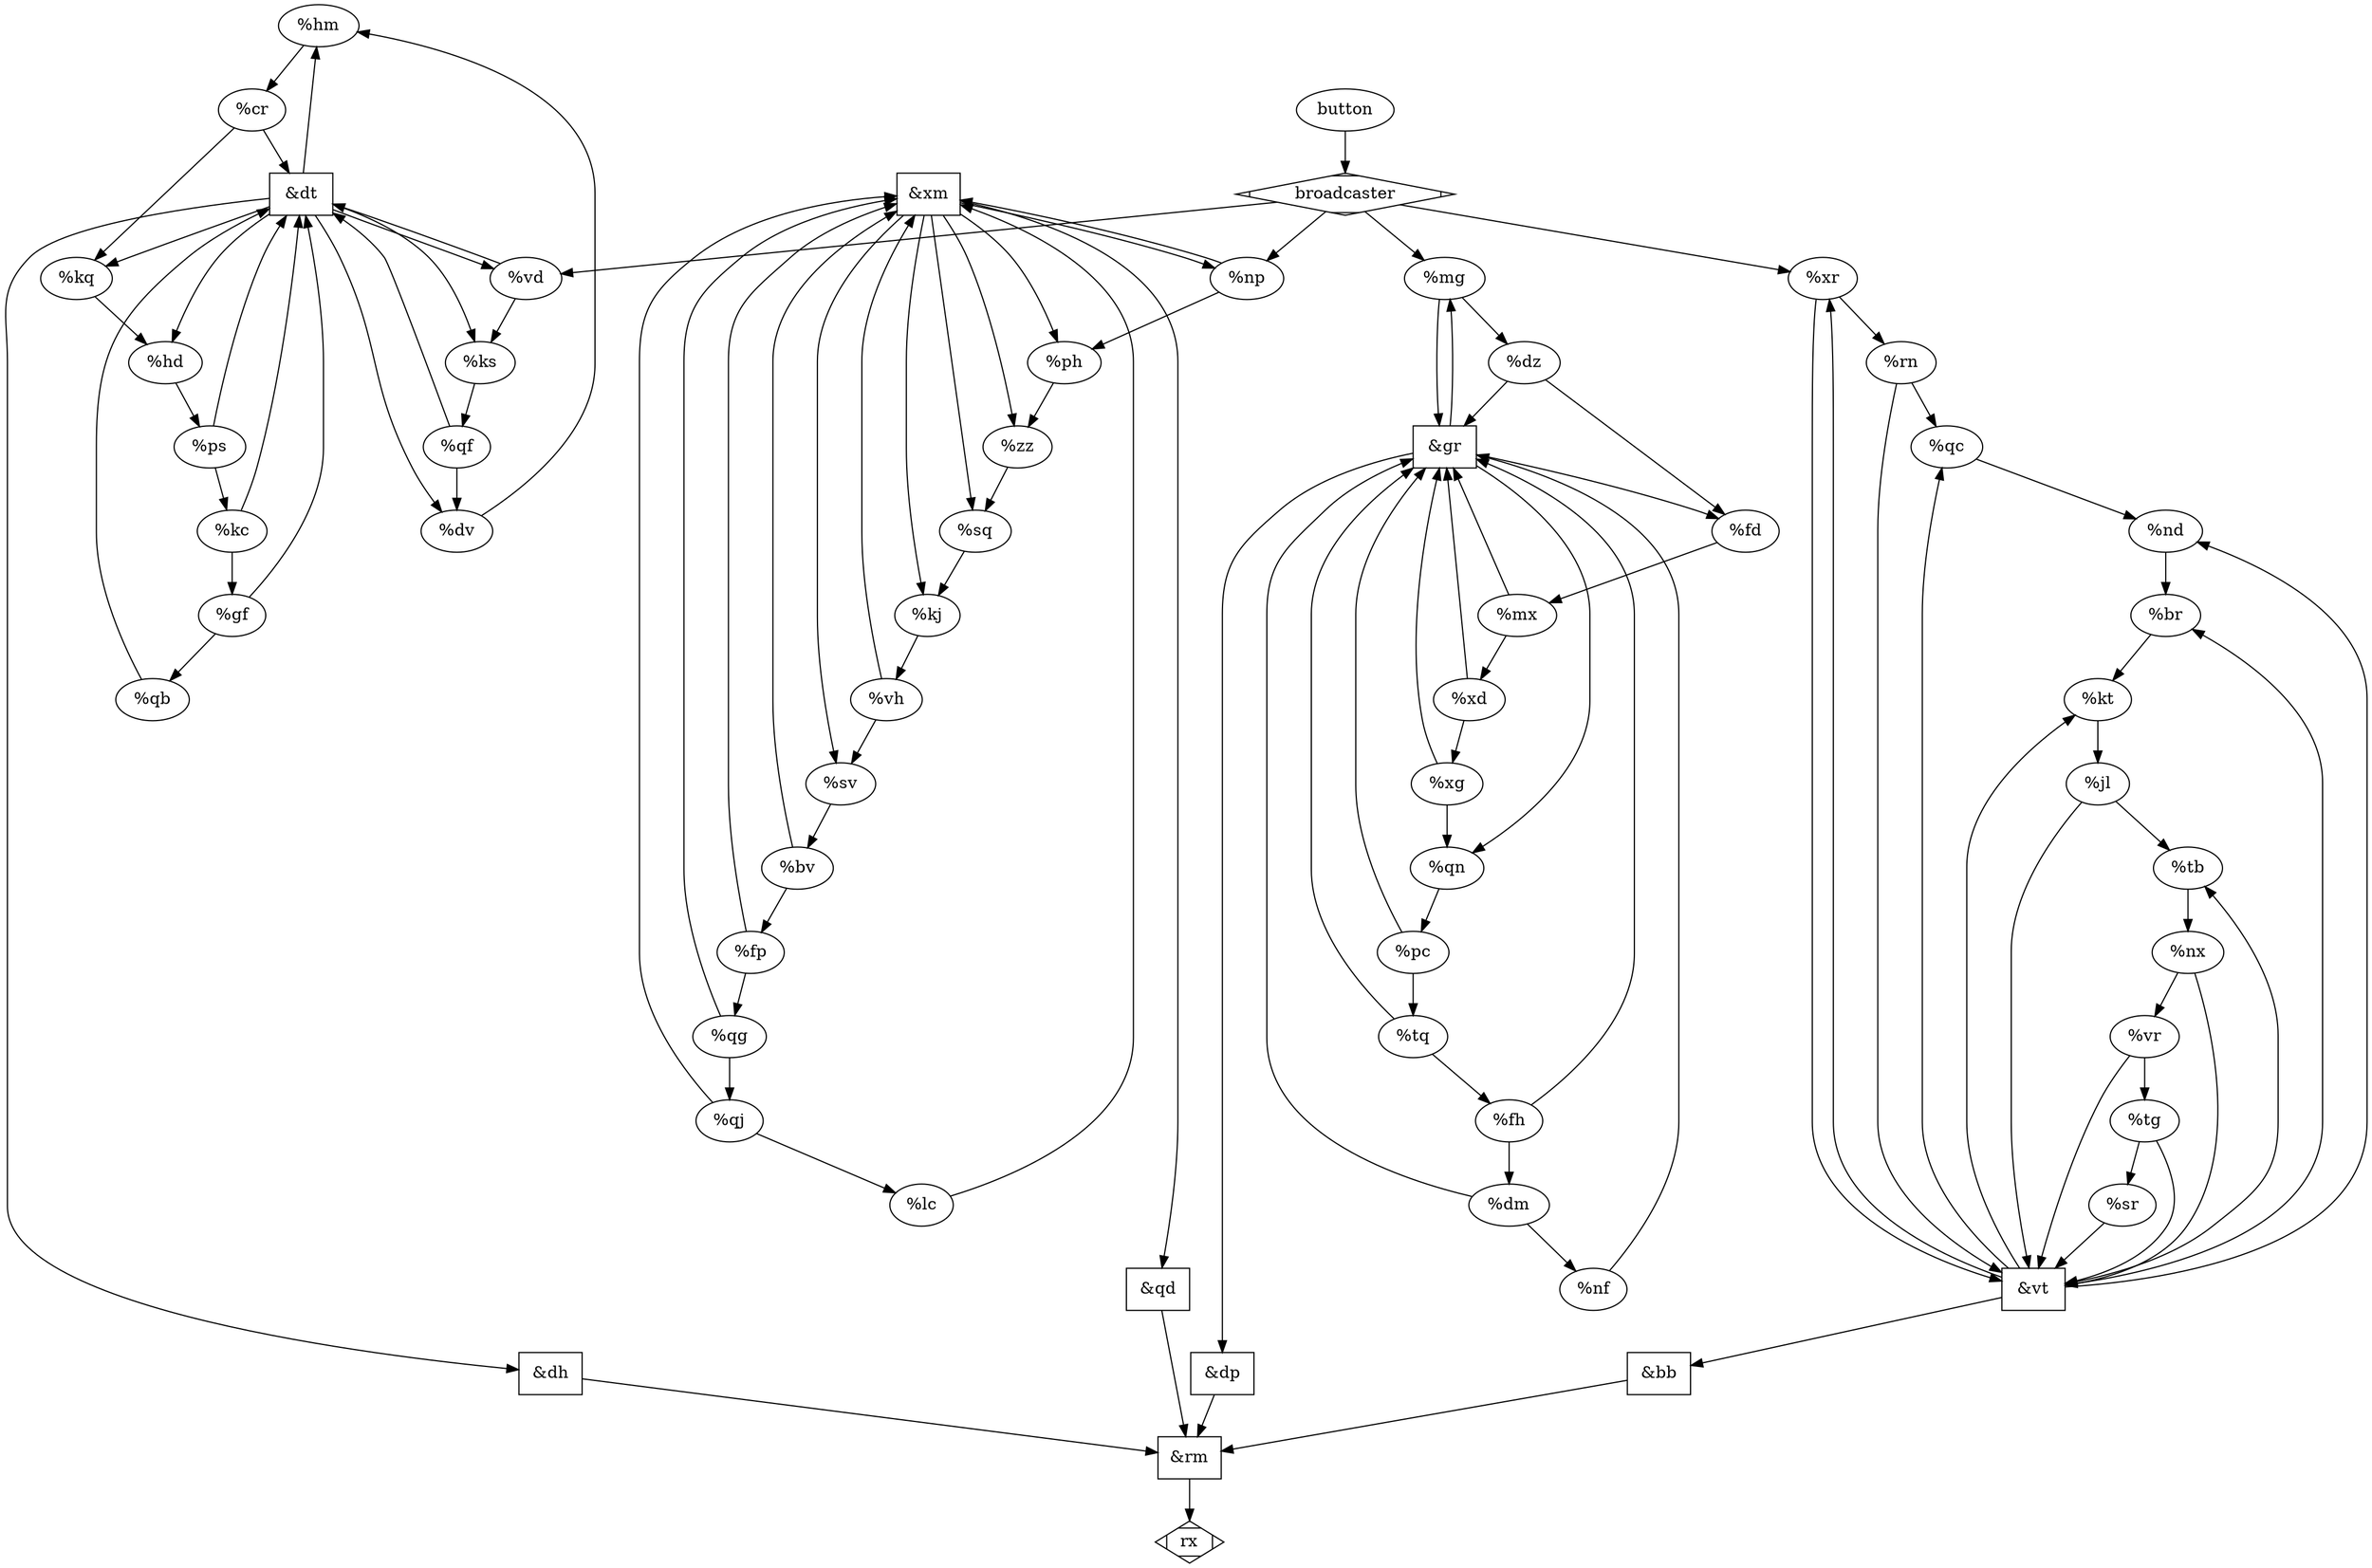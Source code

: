digraph Day20 {
hm [label="%hm", shape="ellipse"]
qc [label="%qc", shape="ellipse"]
dh [label="&dh", shape="rect"]
ph [label="%ph", shape="ellipse"]
ps [label="%ps", shape="ellipse"]
qb [label="%qb", shape="ellipse"]
jl [label="%jl", shape="ellipse"]
fh [label="%fh", shape="ellipse"]
broadcaster [label="broadcaster", shape="ellipse"]
zz [label="%zz", shape="ellipse"]
rm [label="&rm", shape="rect"]
nd [label="%nd", shape="ellipse"]
nx [label="%nx", shape="ellipse"]
qf [label="%qf", shape="ellipse"]
np [label="%np", shape="ellipse"]
dm [label="%dm", shape="ellipse"]
sq [label="%sq", shape="ellipse"]
bv [label="%bv", shape="ellipse"]
br [label="%br", shape="ellipse"]
mg [label="%mg", shape="ellipse"]
dt [label="&dt", shape="rect"]
ks [label="%ks", shape="ellipse"]
qd [label="&qd", shape="rect"]
xr [label="%xr", shape="ellipse"]
vr [label="%vr", shape="ellipse"]
lc [label="%lc", shape="ellipse"]
tq [label="%tq", shape="ellipse"]
cr [label="%cr", shape="ellipse"]
vd [label="%vd", shape="ellipse"]
tb [label="%tb", shape="ellipse"]
dz [label="%dz", shape="ellipse"]
gr [label="&gr", shape="rect"]
nf [label="%nf", shape="ellipse"]
dv [label="%dv", shape="ellipse"]
qj [label="%qj", shape="ellipse"]
kc [label="%kc", shape="ellipse"]
gf [label="%gf", shape="ellipse"]
vh [label="%vh", shape="ellipse"]
sr [label="%sr", shape="ellipse"]
fp [label="%fp", shape="ellipse"]
kj [label="%kj", shape="ellipse"]
pc [label="%pc", shape="ellipse"]
kq [label="%kq", shape="ellipse"]
xd [label="%xd", shape="ellipse"]
tg [label="%tg", shape="ellipse"]
bb [label="&bb", shape="rect"]
rn [label="%rn", shape="ellipse"]
hd [label="%hd", shape="ellipse"]
qg [label="%qg", shape="ellipse"]
dp [label="&dp", shape="rect"]
qn [label="%qn", shape="ellipse"]
kt [label="%kt", shape="ellipse"]
sv [label="%sv", shape="ellipse"]
vt [label="&vt", shape="rect"]
fd [label="%fd", shape="ellipse"]
xm [label="&xm", shape="rect"]
xg [label="%xg", shape="ellipse"]
mx [label="%mx", shape="ellipse"]
button [label="button", shape="ellipse"]
rx [label="rx", shape="ellipse"]
hm -> cr
qc -> nd
dh -> rm
ph -> zz
ps -> kc, dt
qb -> dt
jl -> vt, tb
fh -> dm, gr
broadcaster -> np, mg, vd, xr
zz -> sq
rm -> rx
nd -> br
nx -> vr, vt
qf -> dt, dv
np -> xm, ph
dm -> nf, gr
sq -> kj
bv -> fp, xm
br -> kt
mg -> dz, gr
dt -> vd, dv, dh, hm, ks, hd, kq
ks -> qf
qd -> rm
xr -> vt, rn
vr -> tg, vt
lc -> xm
tq -> gr, fh
cr -> kq, dt
vd -> dt, ks
tb -> nx
dz -> gr, fd
gr -> dp, mg, fd, qn
nf -> gr
dv -> hm
qj -> lc, xm
kc -> dt, gf
gf -> dt, qb
vh -> xm, sv
sr -> vt
fp -> qg, xm
kj -> vh
pc -> tq, gr
kq -> hd
xd -> xg, gr
tg -> sr, vt
bb -> rm
rn -> vt, qc
hd -> ps
qg -> xm, qj
dp -> rm
qn -> pc
kt -> jl
sv -> bv
vt -> bb, nd, qc, xr, br, tb, kt
fd -> mx
xm -> zz, sv, sq, ph, kj, np, qd
xg -> gr, qn
mx -> gr, xd
button -> broadcaster
broadcaster [shape=Mdiamond];
rx [shape=Mdiamond];
}